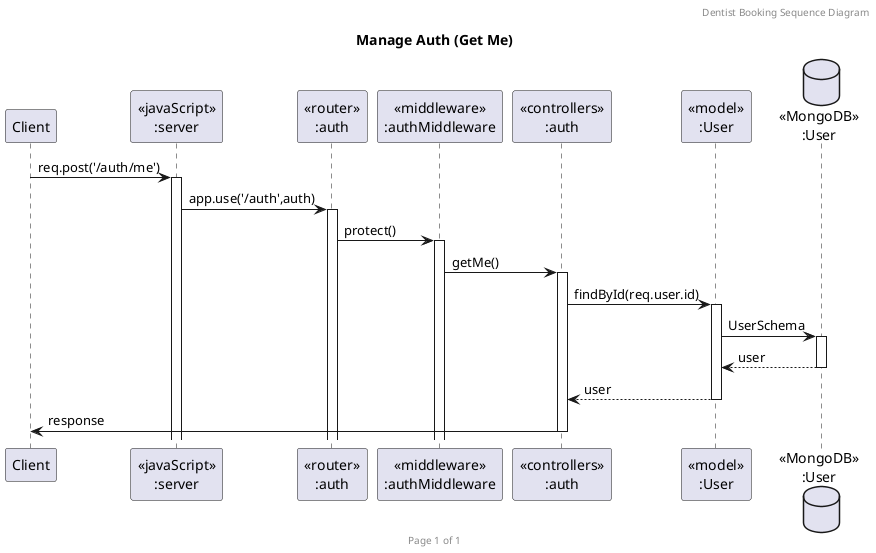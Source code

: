 @startuml Manage Auth (Get Me)

header Dentist Booking Sequence Diagram
footer Page %page% of %lastpage%
title "Manage Auth (Get Me)"

participant "Client" as client
participant "<<javaScript>>\n:server" as server
participant "<<router>>\n:auth" as routerAuth
participant "<<middleware>>\n:authMiddleware" as authMiddleware
participant "<<controllers>>\n:auth" as controllersAuth
participant "<<model>>\n:User" as modelUser
database "<<MongoDB>>\n:User" as UsersDatabase

client->server ++:req.post('/auth/me')
server->routerAuth ++:app.use('/auth',auth)
routerAuth->authMiddleware ++:protect()
authMiddleware -> controllersAuth ++:getMe()
controllersAuth->modelUser ++:findById(req.user.id)
modelUser ->UsersDatabase ++: UserSchema
UsersDatabase --> modelUser --: user
controllersAuth <-- modelUser --:user
controllersAuth->client --:response

@enduml
